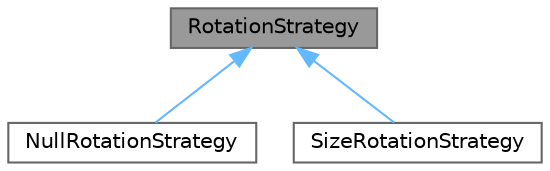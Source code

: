 digraph "RotationStrategy"
{
 // LATEX_PDF_SIZE
  bgcolor="transparent";
  edge [fontname=Helvetica,fontsize=10,labelfontname=Helvetica,labelfontsize=10];
  node [fontname=Helvetica,fontsize=10,shape=box,height=0.2,width=0.4];
  Node1 [id="Node000001",label="RotationStrategy",height=0.2,width=0.4,color="gray40", fillcolor="grey60", style="filled", fontcolor="black",tooltip=" "];
  Node1 -> Node2 [id="edge1_Node000001_Node000002",dir="back",color="steelblue1",style="solid",tooltip=" "];
  Node2 [id="Node000002",label="NullRotationStrategy",height=0.2,width=0.4,color="gray40", fillcolor="white", style="filled",URL="$class_qs_logging_1_1_null_rotation_strategy.html",tooltip=" "];
  Node1 -> Node3 [id="edge2_Node000001_Node000003",dir="back",color="steelblue1",style="solid",tooltip=" "];
  Node3 [id="Node000003",label="SizeRotationStrategy",height=0.2,width=0.4,color="gray40", fillcolor="white", style="filled",URL="$class_qs_logging_1_1_size_rotation_strategy.html",tooltip=" "];
}
